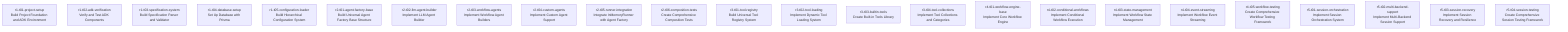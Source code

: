graph TD
    r1-t01-project-setup["r1-t01-project-setup<br/>Build Project Foundation and ADK Environment"]
    r1-t02-adk-verification["r1-t02-adk-verification<br/>Verify and Test ADK Components"]
    r1-t03-specification-system["r1-t03-specification-system<br/>Build Specification Parser and Validator"]
    r1-t04-database-setup["r1-t04-database-setup<br/>Set Up Database with Prisma"]
    r1-t05-configuration-loader["r1-t05-configuration-loader<br/>Build Hierarchical Configuration System"]
    r2-t01-agent-factory-base["r2-t01-agent-factory-base<br/>Build Universal Agent Factory Base Structure"]
    r2-t02-llm-agent-builder["r2-t02-llm-agent-builder<br/>Implement LLM Agent Builder"]
    r2-t03-workflow-agents["r2-t03-workflow-agents<br/>Implement Workflow Agent Builders"]
    r2-t04-custom-agents["r2-t04-custom-agents<br/>Implement Custom Agent Support"]
    r2-t05-runner-integration["r2-t05-runner-integration<br/>Integrate InMemoryRunner with Agent Factory"]
    r2-t06-composition-tests["r2-t06-composition-tests<br/>Create Comprehensive Composition Tests"]
    r3-t01-tool-registry["r3-t01-tool-registry<br/>Build Universal Tool Registry System"]
    r3-t02-tool-loading["r3-t02-tool-loading<br/>Implement Dynamic Tool Loading System"]
    r3-t03-builtin-tools["r3-t03-builtin-tools<br/>Create Built-in Tools Library"]
    r3-t04-tool-collections["r3-t04-tool-collections<br/>Implement Tool Collections and Categories"]
    r4-t01-workflow-engine-base["r4-t01-workflow-engine-base<br/>Implement Core Workflow Engine"]
    r4-t02-conditional-workflows["r4-t02-conditional-workflows<br/>Implement Conditional Workflow Execution"]
    r4-t03-state-management["r4-t03-state-management<br/>Implement Workflow State Management"]
    r4-t04-event-streaming["r4-t04-event-streaming<br/>Implement Workflow Event Streaming"]
    r4-t05-workflow-testing["r4-t05-workflow-testing<br/>Create Comprehensive Workflow Testing Framework"]
    r5-t01-session-orchestration["r5-t01-session-orchestration<br/>Implement Session Orchestration System"]
    r5-t02-multi-backend-support["r5-t02-multi-backend-support<br/>Implement Multi-Backend Session Support"]
    r5-t03-session-recovery["r5-t03-session-recovery<br/>Implement Session Recovery and Resilience"]
    r5-t04-session-testing["r5-t04-session-testing<br/>Create Comprehensive Session Testing Framework"]